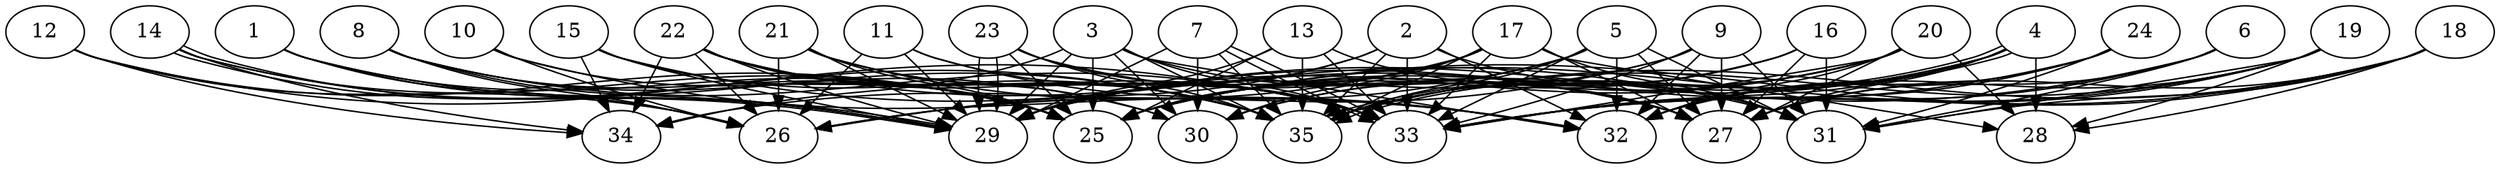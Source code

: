 // DAG automatically generated by daggen at Thu Oct  3 14:05:36 2019
// ./daggen --dot -n 35 --ccr 0.5 --fat 0.9 --regular 0.9 --density 0.9 --mindata 5242880 --maxdata 52428800 
digraph G {
  1 [size="17973248", alpha="0.08", expect_size="8986624"] 
  1 -> 25 [size ="8986624"]
  1 -> 26 [size ="8986624"]
  1 -> 29 [size ="8986624"]
  1 -> 35 [size ="8986624"]
  2 [size="102389760", alpha="0.15", expect_size="51194880"] 
  2 -> 26 [size ="51194880"]
  2 -> 29 [size ="51194880"]
  2 -> 31 [size ="51194880"]
  2 -> 32 [size ="51194880"]
  2 -> 33 [size ="51194880"]
  2 -> 35 [size ="51194880"]
  3 [size="59854848", alpha="0.08", expect_size="29927424"] 
  3 -> 25 [size ="29927424"]
  3 -> 27 [size ="29927424"]
  3 -> 29 [size ="29927424"]
  3 -> 30 [size ="29927424"]
  3 -> 32 [size ="29927424"]
  3 -> 33 [size ="29927424"]
  3 -> 34 [size ="29927424"]
  3 -> 35 [size ="29927424"]
  4 [size="98142208", alpha="0.01", expect_size="49071104"] 
  4 -> 25 [size ="49071104"]
  4 -> 27 [size ="49071104"]
  4 -> 28 [size ="49071104"]
  4 -> 30 [size ="49071104"]
  4 -> 32 [size ="49071104"]
  4 -> 33 [size ="49071104"]
  4 -> 35 [size ="49071104"]
  4 -> 35 [size ="49071104"]
  5 [size="31956992", alpha="0.18", expect_size="15978496"] 
  5 -> 25 [size ="15978496"]
  5 -> 26 [size ="15978496"]
  5 -> 27 [size ="15978496"]
  5 -> 31 [size ="15978496"]
  5 -> 32 [size ="15978496"]
  5 -> 33 [size ="15978496"]
  5 -> 35 [size ="15978496"]
  6 [size="30226432", alpha="0.10", expect_size="15113216"] 
  6 -> 27 [size ="15113216"]
  6 -> 29 [size ="15113216"]
  6 -> 31 [size ="15113216"]
  6 -> 33 [size ="15113216"]
  7 [size="44589056", alpha="0.17", expect_size="22294528"] 
  7 -> 29 [size ="22294528"]
  7 -> 30 [size ="22294528"]
  7 -> 33 [size ="22294528"]
  7 -> 33 [size ="22294528"]
  7 -> 35 [size ="22294528"]
  8 [size="62773248", alpha="0.02", expect_size="31386624"] 
  8 -> 25 [size ="31386624"]
  8 -> 26 [size ="31386624"]
  8 -> 29 [size ="31386624"]
  8 -> 30 [size ="31386624"]
  8 -> 33 [size ="31386624"]
  9 [size="95803392", alpha="0.14", expect_size="47901696"] 
  9 -> 26 [size ="47901696"]
  9 -> 27 [size ="47901696"]
  9 -> 29 [size ="47901696"]
  9 -> 31 [size ="47901696"]
  9 -> 32 [size ="47901696"]
  9 -> 33 [size ="47901696"]
  10 [size="37826560", alpha="0.06", expect_size="18913280"] 
  10 -> 25 [size ="18913280"]
  10 -> 26 [size ="18913280"]
  10 -> 32 [size ="18913280"]
  11 [size="97261568", alpha="0.20", expect_size="48630784"] 
  11 -> 26 [size ="48630784"]
  11 -> 29 [size ="48630784"]
  11 -> 32 [size ="48630784"]
  11 -> 33 [size ="48630784"]
  12 [size="40937472", alpha="0.15", expect_size="20468736"] 
  12 -> 25 [size ="20468736"]
  12 -> 26 [size ="20468736"]
  12 -> 33 [size ="20468736"]
  12 -> 34 [size ="20468736"]
  13 [size="15912960", alpha="0.17", expect_size="7956480"] 
  13 -> 25 [size ="7956480"]
  13 -> 27 [size ="7956480"]
  13 -> 29 [size ="7956480"]
  13 -> 33 [size ="7956480"]
  13 -> 35 [size ="7956480"]
  14 [size="55439360", alpha="0.09", expect_size="27719680"] 
  14 -> 25 [size ="27719680"]
  14 -> 29 [size ="27719680"]
  14 -> 29 [size ="27719680"]
  14 -> 34 [size ="27719680"]
  14 -> 35 [size ="27719680"]
  15 [size="58324992", alpha="0.12", expect_size="29162496"] 
  15 -> 25 [size ="29162496"]
  15 -> 29 [size ="29162496"]
  15 -> 31 [size ="29162496"]
  15 -> 34 [size ="29162496"]
  15 -> 35 [size ="29162496"]
  16 [size="47798272", alpha="0.04", expect_size="23899136"] 
  16 -> 25 [size ="23899136"]
  16 -> 27 [size ="23899136"]
  16 -> 30 [size ="23899136"]
  16 -> 31 [size ="23899136"]
  16 -> 35 [size ="23899136"]
  17 [size="96995328", alpha="0.16", expect_size="48497664"] 
  17 -> 25 [size ="48497664"]
  17 -> 27 [size ="48497664"]
  17 -> 28 [size ="48497664"]
  17 -> 29 [size ="48497664"]
  17 -> 30 [size ="48497664"]
  17 -> 31 [size ="48497664"]
  17 -> 33 [size ="48497664"]
  17 -> 34 [size ="48497664"]
  17 -> 35 [size ="48497664"]
  18 [size="81537024", alpha="0.02", expect_size="40768512"] 
  18 -> 25 [size ="40768512"]
  18 -> 27 [size ="40768512"]
  18 -> 28 [size ="40768512"]
  18 -> 31 [size ="40768512"]
  18 -> 33 [size ="40768512"]
  18 -> 35 [size ="40768512"]
  19 [size="91412480", alpha="0.13", expect_size="45706240"] 
  19 -> 25 [size ="45706240"]
  19 -> 28 [size ="45706240"]
  19 -> 31 [size ="45706240"]
  19 -> 32 [size ="45706240"]
  19 -> 33 [size ="45706240"]
  19 -> 35 [size ="45706240"]
  20 [size="60944384", alpha="0.16", expect_size="30472192"] 
  20 -> 25 [size ="30472192"]
  20 -> 27 [size ="30472192"]
  20 -> 28 [size ="30472192"]
  20 -> 29 [size ="30472192"]
  20 -> 32 [size ="30472192"]
  20 -> 33 [size ="30472192"]
  20 -> 35 [size ="30472192"]
  21 [size="87322624", alpha="0.01", expect_size="43661312"] 
  21 -> 25 [size ="43661312"]
  21 -> 26 [size ="43661312"]
  21 -> 29 [size ="43661312"]
  21 -> 32 [size ="43661312"]
  21 -> 33 [size ="43661312"]
  21 -> 35 [size ="43661312"]
  22 [size="85563392", alpha="0.05", expect_size="42781696"] 
  22 -> 25 [size ="42781696"]
  22 -> 26 [size ="42781696"]
  22 -> 27 [size ="42781696"]
  22 -> 29 [size ="42781696"]
  22 -> 30 [size ="42781696"]
  22 -> 33 [size ="42781696"]
  22 -> 34 [size ="42781696"]
  22 -> 35 [size ="42781696"]
  23 [size="62892032", alpha="0.20", expect_size="31446016"] 
  23 -> 25 [size ="31446016"]
  23 -> 27 [size ="31446016"]
  23 -> 29 [size ="31446016"]
  23 -> 29 [size ="31446016"]
  23 -> 33 [size ="31446016"]
  23 -> 35 [size ="31446016"]
  24 [size="48582656", alpha="0.13", expect_size="24291328"] 
  24 -> 29 [size ="24291328"]
  24 -> 31 [size ="24291328"]
  24 -> 32 [size ="24291328"]
  24 -> 33 [size ="24291328"]
  25 [size="92018688", alpha="0.11", expect_size="46009344"] 
  26 [size="52807680", alpha="0.13", expect_size="26403840"] 
  27 [size="70719488", alpha="0.02", expect_size="35359744"] 
  28 [size="50413568", alpha="0.02", expect_size="25206784"] 
  29 [size="58779648", alpha="0.01", expect_size="29389824"] 
  30 [size="26144768", alpha="0.05", expect_size="13072384"] 
  31 [size="102674432", alpha="0.07", expect_size="51337216"] 
  32 [size="12740608", alpha="0.16", expect_size="6370304"] 
  33 [size="36988928", alpha="0.07", expect_size="18494464"] 
  34 [size="36048896", alpha="0.06", expect_size="18024448"] 
  35 [size="97576960", alpha="0.16", expect_size="48788480"] 
}
